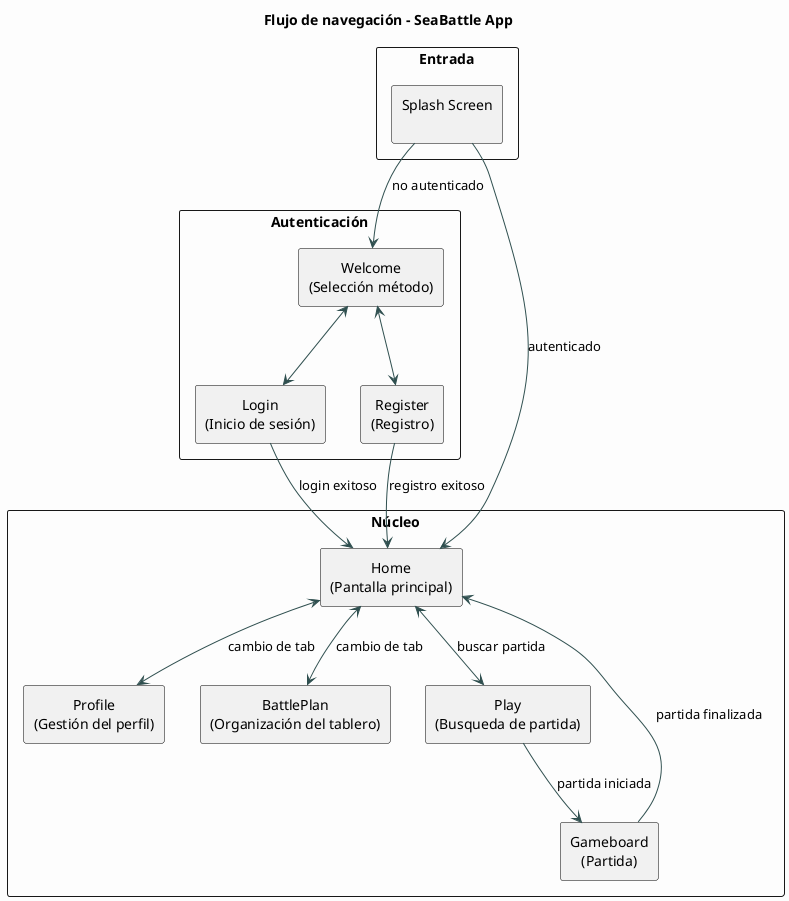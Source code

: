@startuml
title Flujo de navegación - SeaBattle App

skinparam componentStyle rectangle
skinparam packageStyle rectangle
skinparam defaultTextAlignment center
skinparam ArrowColor DarkSlateGray
skinparam ComponentBorderColor Black
skinparam BackgroundColor #fdfdfd

package "Entrada" {
    component "Splash Screen\n" as SplashScreen
}

package "Autenticación" {
    component "Welcome\n(Selección método)" as Welcome
    component "Login\n(Inicio de sesión)" as Login
    component "Register\n(Registro)" as Register
}

package "Núcleo" {
    component "Home\n(Pantalla principal)" as Home
    component "Profile\n(Gestión del perfil)" as Profile
    component "BattlePlan\n(Organización del tablero)" as BattlePlan
    component "Play\n(Busqueda de partida)" as Play
    component "Gameboard\n(Partida)" as Gameboard
}

' Flujo principal
SplashScreen --> Welcome : no autenticado
SplashScreen --> Home : autenticado

Welcome <--> Login
Welcome <--> Register

Login --> Home : login exitoso
Register --> Home : registro exitoso

' Navegación interna desde Home
Home <--> Play : buscar partida
Home <--> BattlePlan : cambio de tab
Home <--> Profile : cambio de tab

' Flujo dentro del juego
Play --> Gameboard : partida iniciada
Gameboard --> Home : partida finalizada

@enduml
